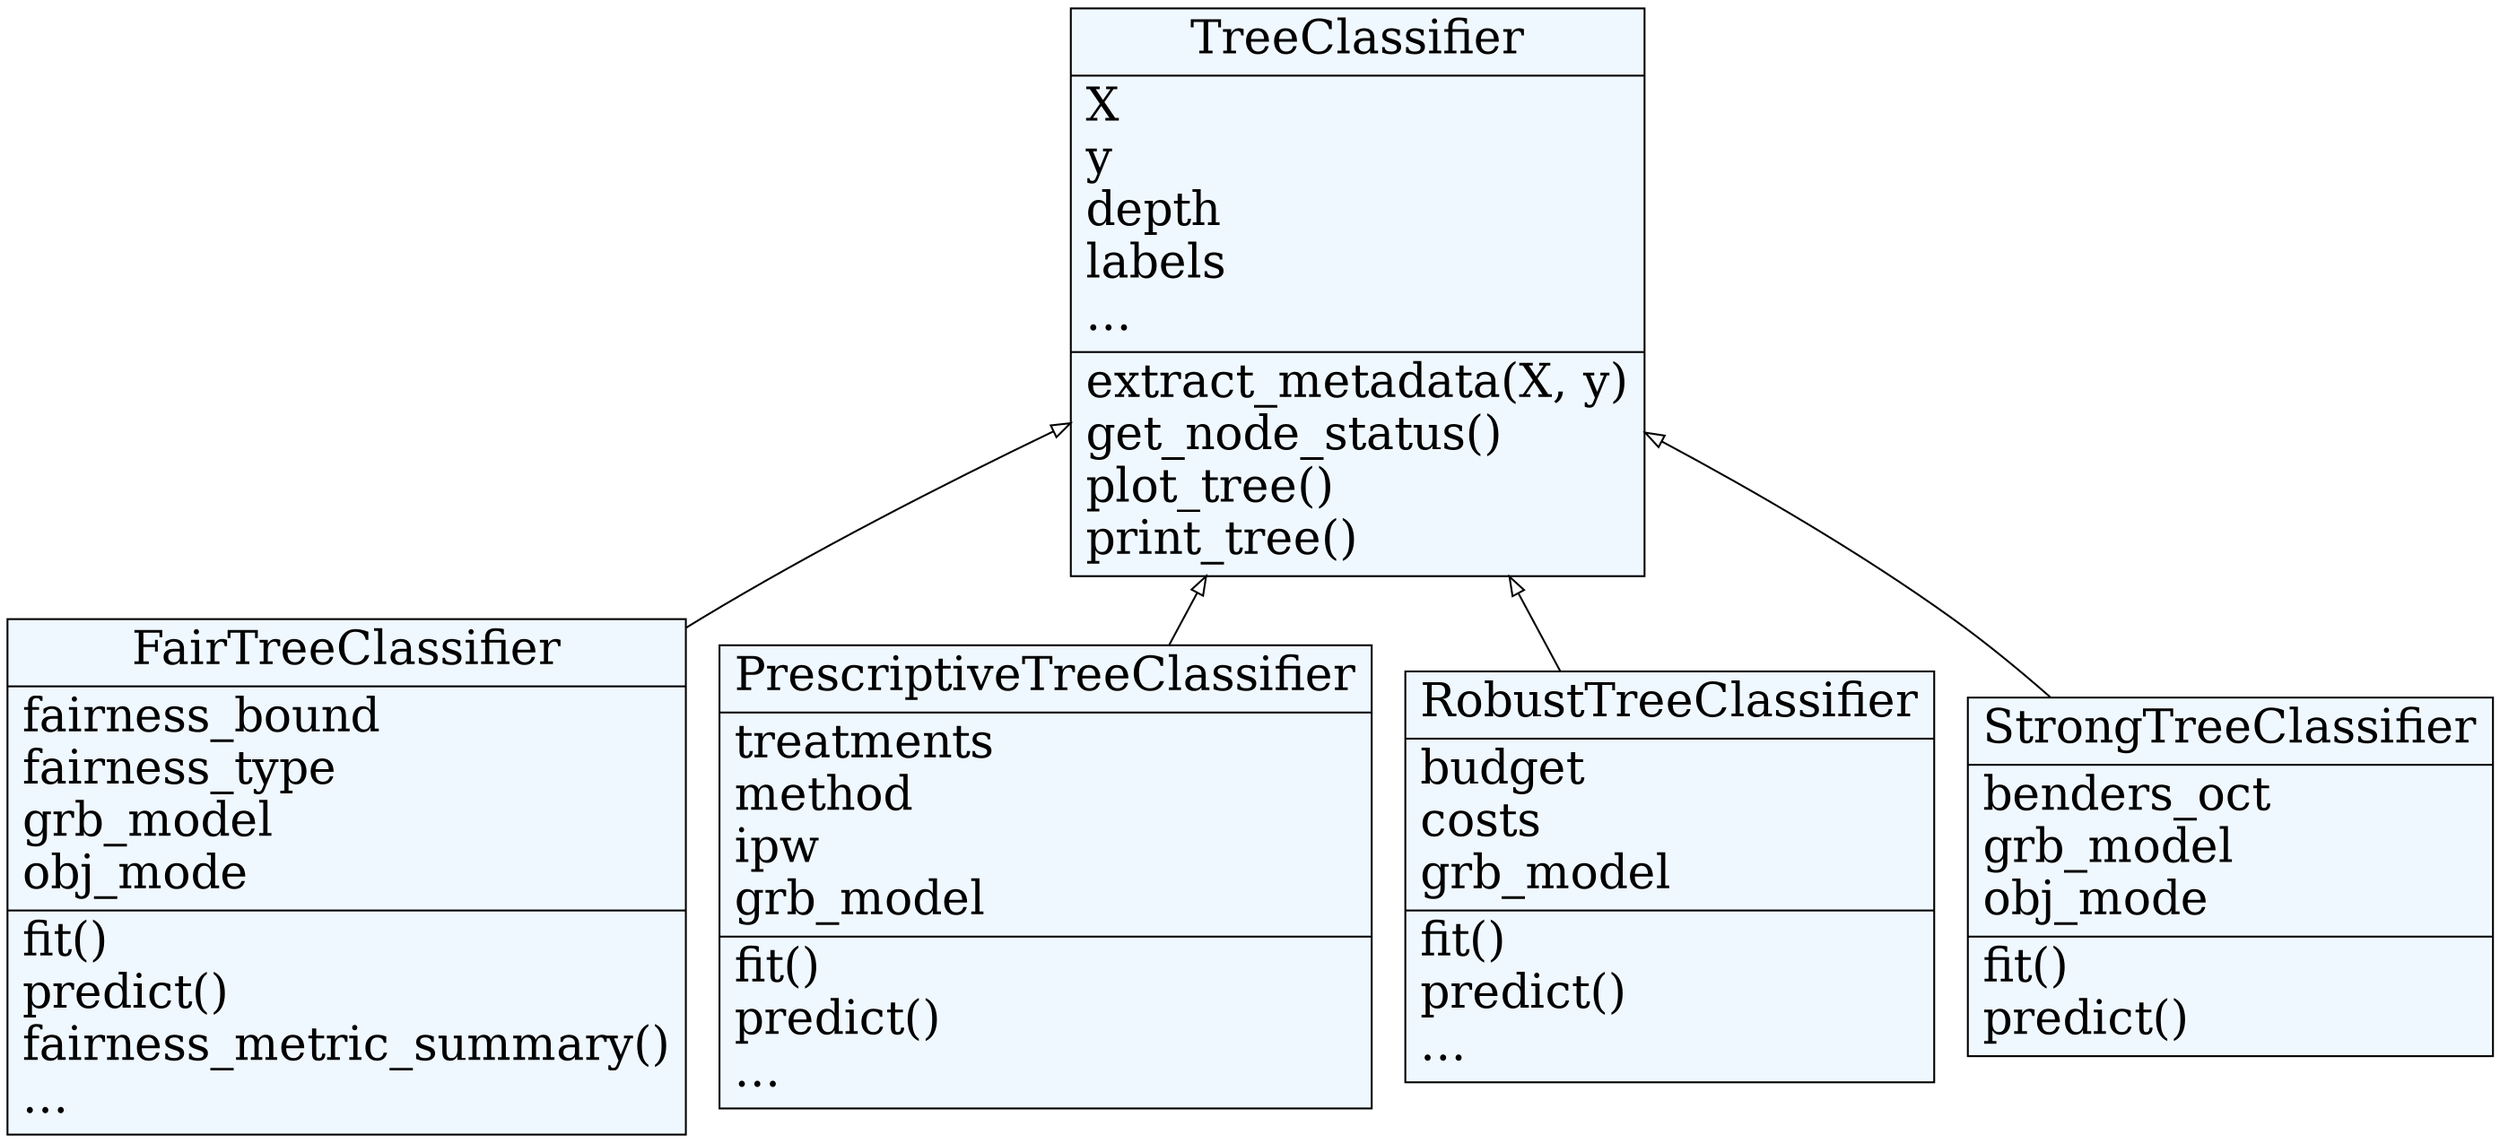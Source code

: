 digraph "classes" {
rankdir=BT
charset="utf-8"
ranksep=0.3;
"odtlearn.tree_classifier.TreeClassifier" [fillcolor="aliceblue", fontcolor="black",
 label="{TreeClassifier|X\ly\ldepth\llabels\l...\l|extract_metadata(X, y)\lget_node_status()\lplot_tree()\lprint_tree()\l}", shape="record", style="filled", fontsize="25"];
"odtlearn.FairTree.FairTreeClassifier" [fillcolor="aliceblue", fontcolor="black",
 label="{FairTreeClassifier|fairness_bound\lfairness_type\lgrb_model\lobj_mode\l|fit()\lpredict()\lfairness_metric_summary()\l...\l}", shape="record", style="filled", fontsize="25"];
"odtlearn.PrescriptiveTree.PrescriptiveTreeClassifier" [fillcolor="aliceblue", fontcolor="black",
 label="{PrescriptiveTreeClassifier|treatments\lmethod\lipw\lgrb_model\l|fit()\lpredict()\l...\l}", shape="record", style="filled", fontsize="25"];
"odtlearn.RobustTree.RobustTreeClassifier" [fillcolor="aliceblue", fontcolor="black", label="{RobustTreeClassifier|budget\lcosts\lgrb_model\l|fit()\lpredict()\l...\l}", shape="record", style="filled", fontsize="25"];
"odtlearn.StrongTree.StrongTreeClassifier" [fillcolor="aliceblue", fontcolor="black", label="{StrongTreeClassifier|benders_oct\lgrb_model\lobj_mode\l|fit()\lpredict()\l}", shape="record", style="filled", fontsize="25"];

"odtlearn.FairTree.FairTreeClassifier" -> "odtlearn.tree_classifier.TreeClassifier" [arrowhead="empty", arrowtail="none"];
"odtlearn.PrescriptiveTree.PrescriptiveTreeClassifier" -> "odtlearn.tree_classifier.TreeClassifier" [arrowhead="empty", arrowtail="none"];
"odtlearn.RobustTree.RobustTreeClassifier" -> "odtlearn.tree_classifier.TreeClassifier" [arrowhead="empty", arrowtail="none"];
"odtlearn.StrongTree.StrongTreeClassifier" -> "odtlearn.tree_classifier.TreeClassifier" [arrowhead="empty", arrowtail="none"];
}
